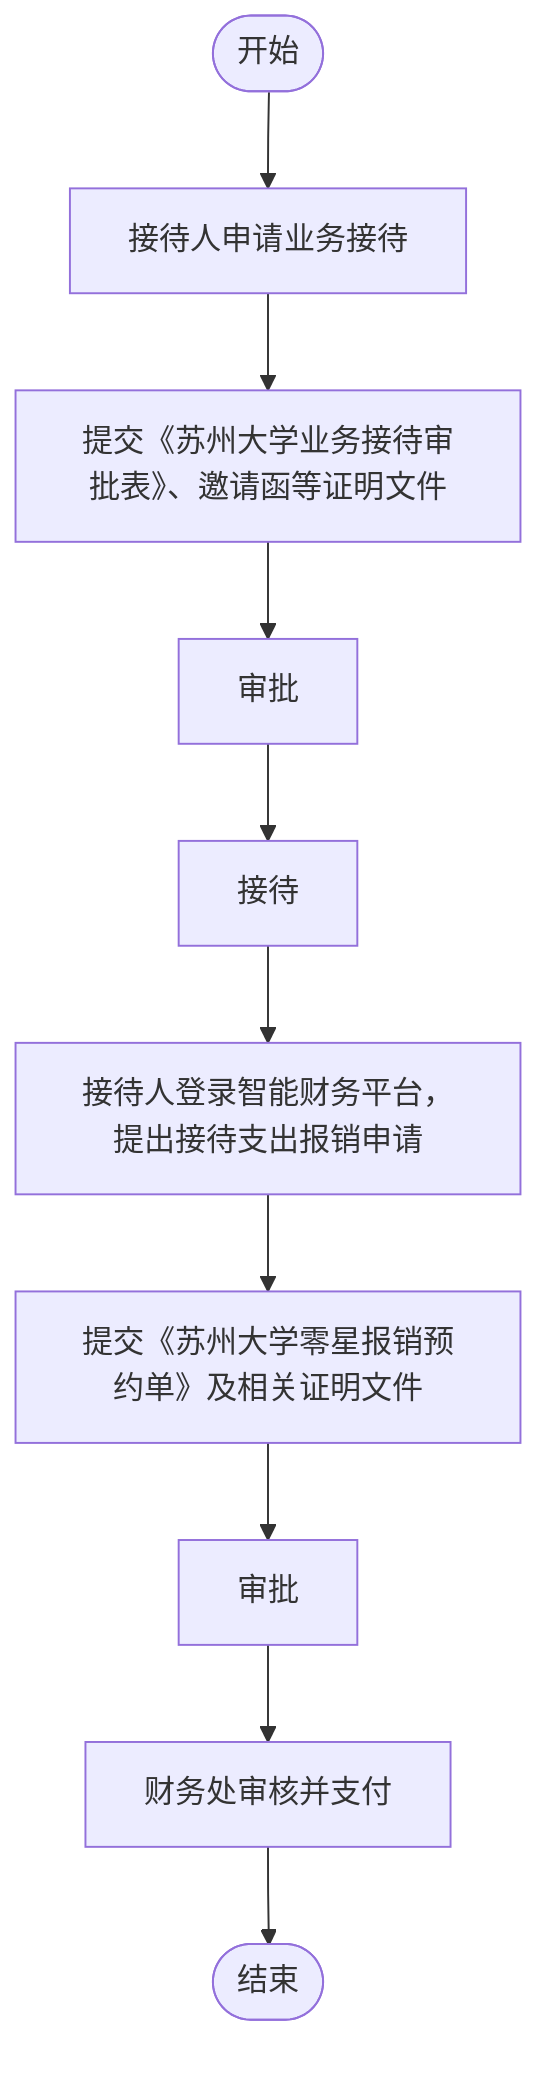flowchart TD
    Start(["开始"]) --> A["接待人申请业务接待"]
    A --> A1["提交《苏州大学业务接待审批表》、邀请函等证明文件"]
    A1 --> B["审批"]
    B --> C["接待"]
    C --> D["接待人登录智能财务平台，提出接待支出报销申请"]
    D --> D1["提交《苏州大学零星报销预约单》及相关证明文件"]
    D1 --> E["审批"]
    E --> F["财务处审核并支付"]
    F --> End(["结束"])